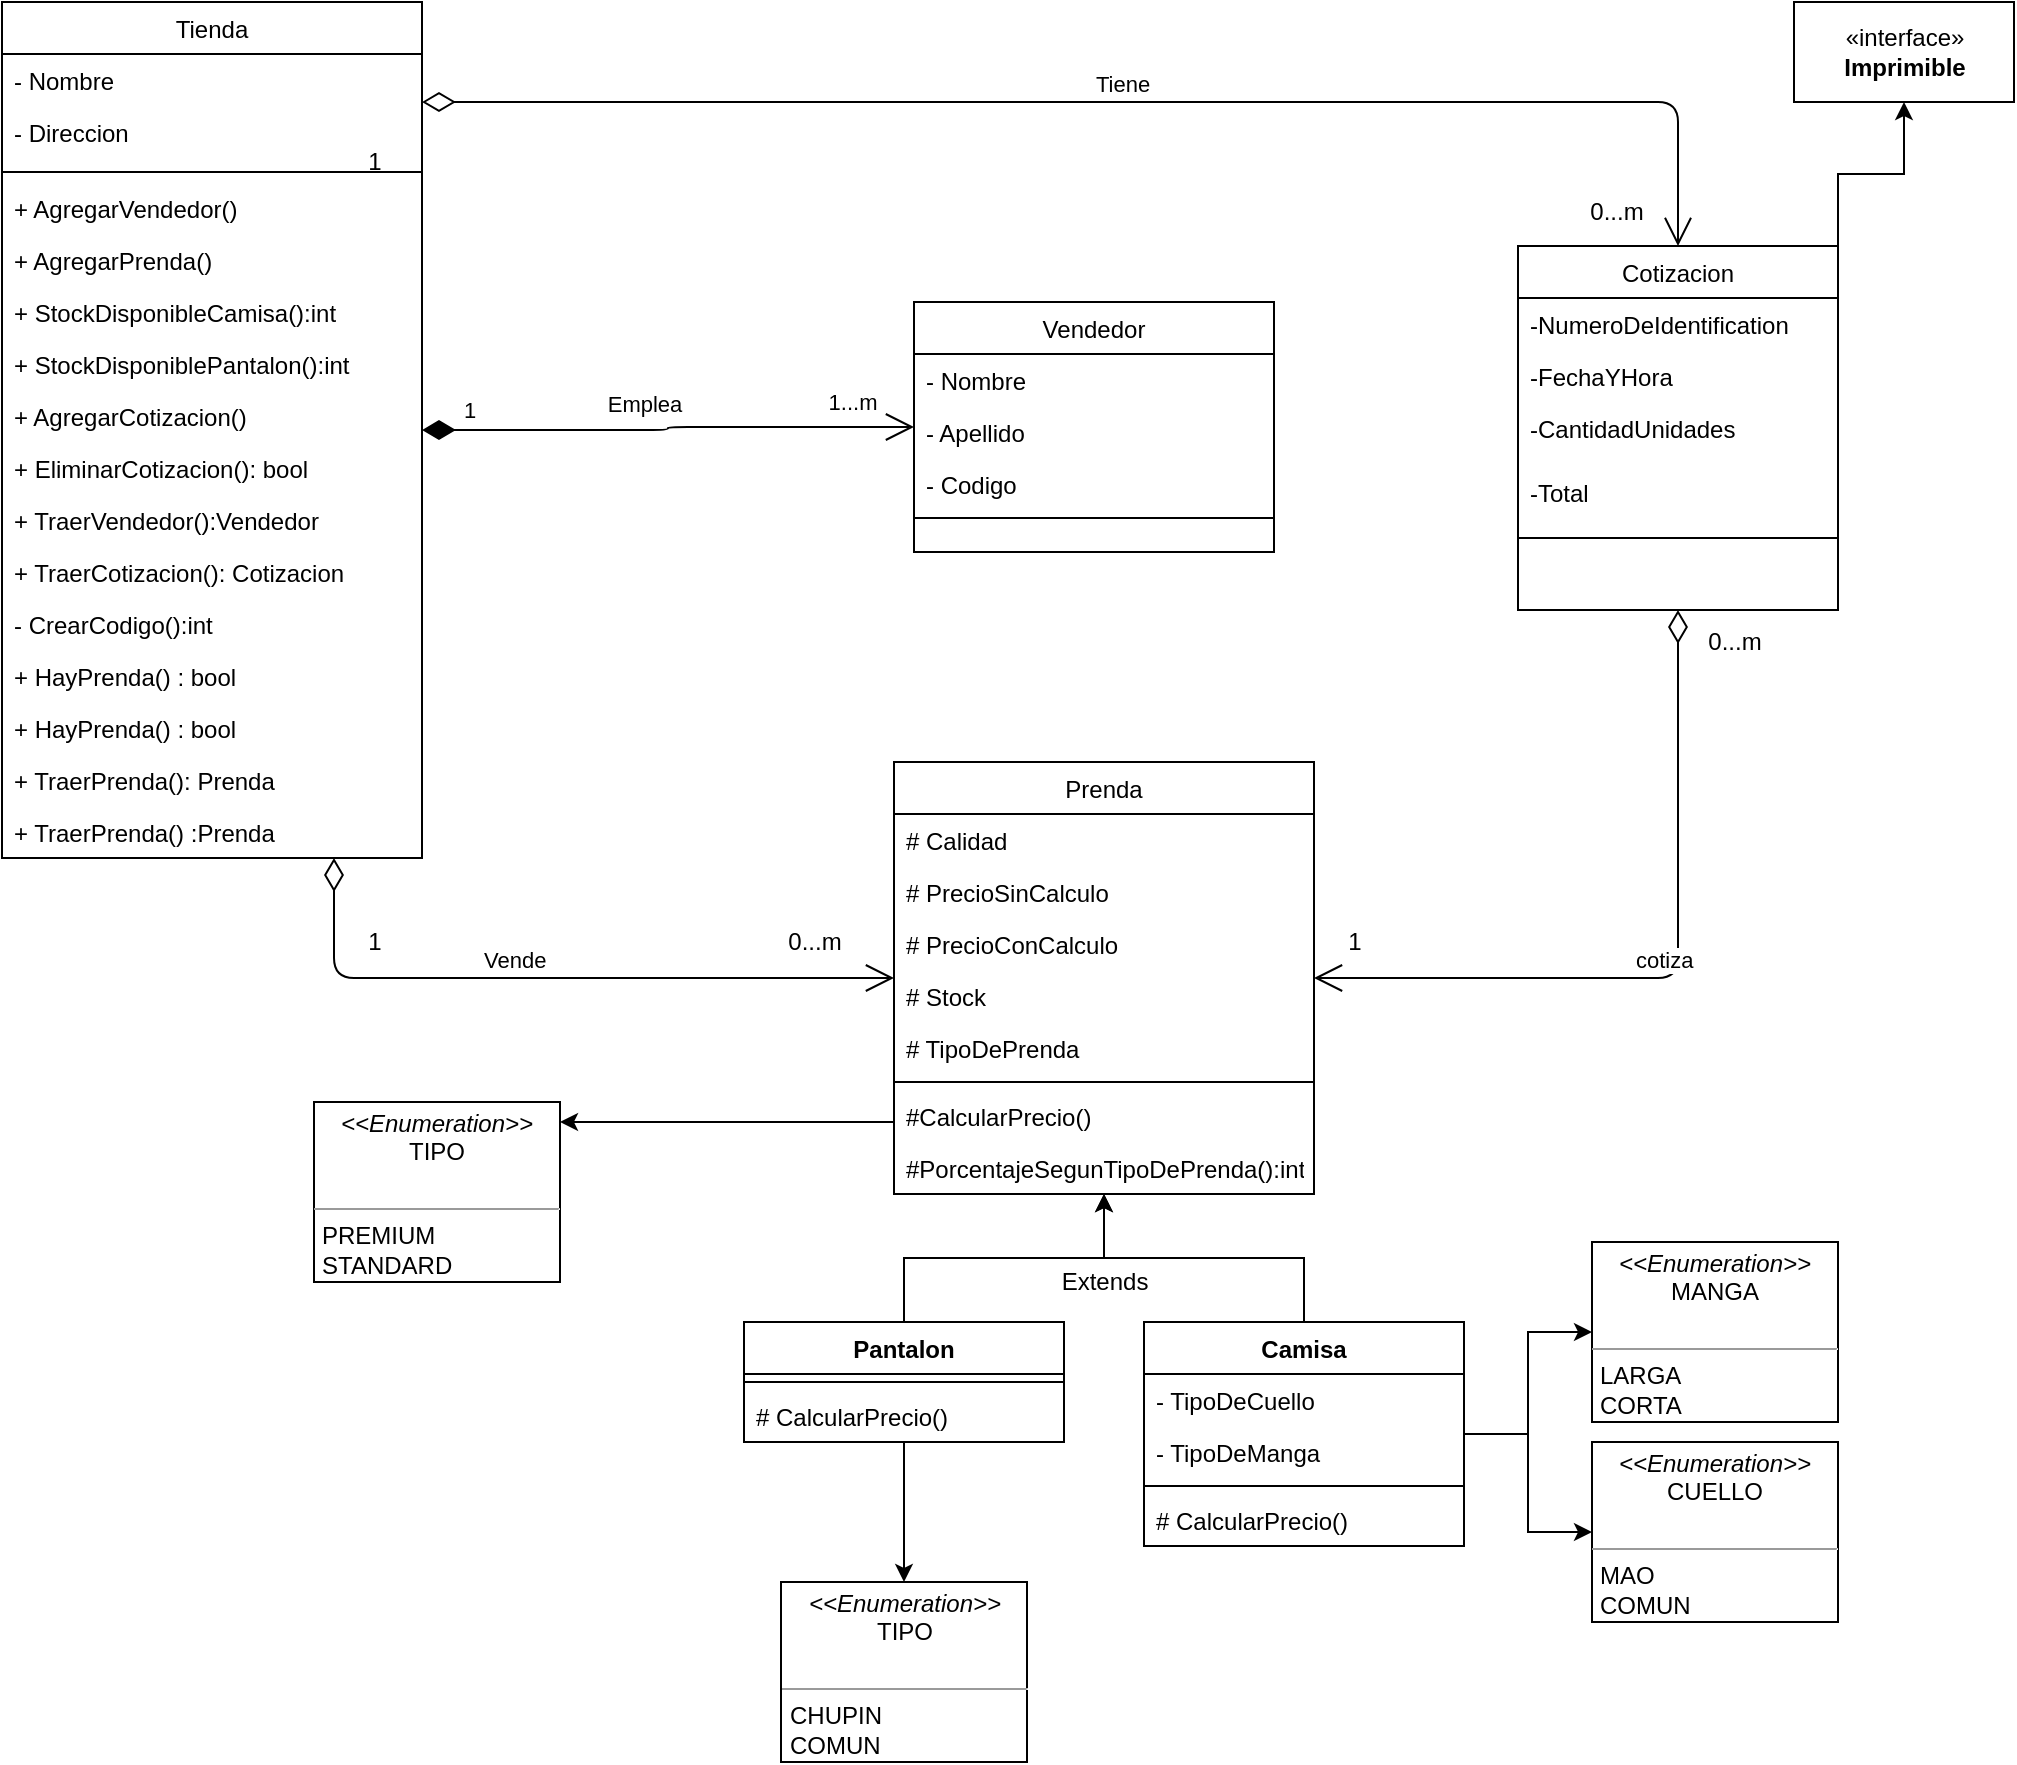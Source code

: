 <mxfile version="14.6.9" type="device"><diagram id="C5RBs43oDa-KdzZeNtuy" name="Page-1"><mxGraphModel dx="1066" dy="1695" grid="1" gridSize="10" guides="1" tooltips="1" connect="1" arrows="1" fold="1" page="1" pageScale="1" pageWidth="827" pageHeight="1169" math="0" shadow="0"><root><mxCell id="WIyWlLk6GJQsqaUBKTNV-0"/><mxCell id="WIyWlLk6GJQsqaUBKTNV-1" parent="WIyWlLk6GJQsqaUBKTNV-0"/><mxCell id="zkfFHV4jXpPFQw0GAbJ--17" value="Vendedor" style="swimlane;fontStyle=0;align=center;verticalAlign=top;childLayout=stackLayout;horizontal=1;startSize=26;horizontalStack=0;resizeParent=1;resizeLast=0;collapsible=1;marginBottom=0;rounded=0;shadow=0;strokeWidth=1;" parent="WIyWlLk6GJQsqaUBKTNV-1" vertex="1"><mxGeometry x="870" y="-140" width="180" height="125" as="geometry"><mxRectangle x="550" y="140" width="160" height="26" as="alternateBounds"/></mxGeometry></mxCell><mxCell id="zkfFHV4jXpPFQw0GAbJ--18" value="- Nombre" style="text;align=left;verticalAlign=top;spacingLeft=4;spacingRight=4;overflow=hidden;rotatable=0;points=[[0,0.5],[1,0.5]];portConstraint=eastwest;" parent="zkfFHV4jXpPFQw0GAbJ--17" vertex="1"><mxGeometry y="26" width="180" height="26" as="geometry"/></mxCell><mxCell id="zkfFHV4jXpPFQw0GAbJ--19" value="- Apellido" style="text;align=left;verticalAlign=top;spacingLeft=4;spacingRight=4;overflow=hidden;rotatable=0;points=[[0,0.5],[1,0.5]];portConstraint=eastwest;rounded=0;shadow=0;html=0;" parent="zkfFHV4jXpPFQw0GAbJ--17" vertex="1"><mxGeometry y="52" width="180" height="26" as="geometry"/></mxCell><mxCell id="zkfFHV4jXpPFQw0GAbJ--20" value="- Codigo" style="text;align=left;verticalAlign=top;spacingLeft=4;spacingRight=4;overflow=hidden;rotatable=0;points=[[0,0.5],[1,0.5]];portConstraint=eastwest;rounded=0;shadow=0;html=0;" parent="zkfFHV4jXpPFQw0GAbJ--17" vertex="1"><mxGeometry y="78" width="180" height="26" as="geometry"/></mxCell><mxCell id="zkfFHV4jXpPFQw0GAbJ--23" value="" style="line;html=1;strokeWidth=1;align=left;verticalAlign=middle;spacingTop=-1;spacingLeft=3;spacingRight=3;rotatable=0;labelPosition=right;points=[];portConstraint=eastwest;" parent="zkfFHV4jXpPFQw0GAbJ--17" vertex="1"><mxGeometry y="104" width="180" height="8" as="geometry"/></mxCell><mxCell id="b14-9CrUxEhq417POcLD-93" style="edgeStyle=orthogonalEdgeStyle;rounded=0;orthogonalLoop=1;jettySize=auto;html=1;exitX=1;exitY=0;exitDx=0;exitDy=0;" edge="1" parent="WIyWlLk6GJQsqaUBKTNV-1" source="b14-9CrUxEhq417POcLD-1" target="b14-9CrUxEhq417POcLD-92"><mxGeometry relative="1" as="geometry"/></mxCell><mxCell id="b14-9CrUxEhq417POcLD-1" value="Cotizacion" style="swimlane;fontStyle=0;align=center;verticalAlign=top;childLayout=stackLayout;horizontal=1;startSize=26;horizontalStack=0;resizeParent=1;resizeLast=0;collapsible=1;marginBottom=0;rounded=0;shadow=0;strokeWidth=1;" vertex="1" parent="WIyWlLk6GJQsqaUBKTNV-1"><mxGeometry x="1172" y="-168" width="160" height="182" as="geometry"><mxRectangle x="550" y="140" width="160" height="26" as="alternateBounds"/></mxGeometry></mxCell><mxCell id="b14-9CrUxEhq417POcLD-2" value="-NumeroDeIdentification" style="text;align=left;verticalAlign=top;spacingLeft=4;spacingRight=4;overflow=hidden;rotatable=0;points=[[0,0.5],[1,0.5]];portConstraint=eastwest;" vertex="1" parent="b14-9CrUxEhq417POcLD-1"><mxGeometry y="26" width="160" height="26" as="geometry"/></mxCell><mxCell id="b14-9CrUxEhq417POcLD-3" value="-FechaYHora" style="text;align=left;verticalAlign=top;spacingLeft=4;spacingRight=4;overflow=hidden;rotatable=0;points=[[0,0.5],[1,0.5]];portConstraint=eastwest;rounded=0;shadow=0;html=0;" vertex="1" parent="b14-9CrUxEhq417POcLD-1"><mxGeometry y="52" width="160" height="26" as="geometry"/></mxCell><mxCell id="b14-9CrUxEhq417POcLD-9" value="-CantidadUnidades" style="text;align=left;verticalAlign=top;spacingLeft=4;spacingRight=4;overflow=hidden;rotatable=0;points=[[0,0.5],[1,0.5]];portConstraint=eastwest;rounded=0;shadow=0;html=0;" vertex="1" parent="b14-9CrUxEhq417POcLD-1"><mxGeometry y="78" width="160" height="32" as="geometry"/></mxCell><mxCell id="b14-9CrUxEhq417POcLD-10" value="-Total" style="text;align=left;verticalAlign=top;spacingLeft=4;spacingRight=4;overflow=hidden;rotatable=0;points=[[0,0.5],[1,0.5]];portConstraint=eastwest;rounded=0;shadow=0;html=0;" vertex="1" parent="b14-9CrUxEhq417POcLD-1"><mxGeometry y="110" width="160" height="32" as="geometry"/></mxCell><mxCell id="b14-9CrUxEhq417POcLD-5" value="" style="line;html=1;strokeWidth=1;align=left;verticalAlign=middle;spacingTop=-1;spacingLeft=3;spacingRight=3;rotatable=0;labelPosition=right;points=[];portConstraint=eastwest;" vertex="1" parent="b14-9CrUxEhq417POcLD-1"><mxGeometry y="142" width="160" height="8" as="geometry"/></mxCell><mxCell id="b14-9CrUxEhq417POcLD-14" value="Tienda" style="swimlane;fontStyle=0;align=center;verticalAlign=top;childLayout=stackLayout;horizontal=1;startSize=26;horizontalStack=0;resizeParent=1;resizeLast=0;collapsible=1;marginBottom=0;rounded=0;shadow=0;strokeWidth=1;" vertex="1" parent="WIyWlLk6GJQsqaUBKTNV-1"><mxGeometry x="414" y="-290" width="210" height="428" as="geometry"><mxRectangle x="550" y="140" width="160" height="26" as="alternateBounds"/></mxGeometry></mxCell><mxCell id="b14-9CrUxEhq417POcLD-15" value="- Nombre" style="text;align=left;verticalAlign=top;spacingLeft=4;spacingRight=4;overflow=hidden;rotatable=0;points=[[0,0.5],[1,0.5]];portConstraint=eastwest;" vertex="1" parent="b14-9CrUxEhq417POcLD-14"><mxGeometry y="26" width="210" height="26" as="geometry"/></mxCell><mxCell id="b14-9CrUxEhq417POcLD-16" value="- Direccion" style="text;align=left;verticalAlign=top;spacingLeft=4;spacingRight=4;overflow=hidden;rotatable=0;points=[[0,0.5],[1,0.5]];portConstraint=eastwest;rounded=0;shadow=0;html=0;" vertex="1" parent="b14-9CrUxEhq417POcLD-14"><mxGeometry y="52" width="210" height="28" as="geometry"/></mxCell><mxCell id="b14-9CrUxEhq417POcLD-18" value="" style="line;html=1;strokeWidth=1;align=left;verticalAlign=middle;spacingTop=-1;spacingLeft=3;spacingRight=3;rotatable=0;labelPosition=right;points=[];portConstraint=eastwest;" vertex="1" parent="b14-9CrUxEhq417POcLD-14"><mxGeometry y="80" width="210" height="10" as="geometry"/></mxCell><mxCell id="b14-9CrUxEhq417POcLD-32" value="+ AgregarVendedor()" style="text;align=left;verticalAlign=top;spacingLeft=4;spacingRight=4;overflow=hidden;rotatable=0;points=[[0,0.5],[1,0.5]];portConstraint=eastwest;rounded=0;shadow=0;html=0;" vertex="1" parent="b14-9CrUxEhq417POcLD-14"><mxGeometry y="90" width="210" height="26" as="geometry"/></mxCell><mxCell id="b14-9CrUxEhq417POcLD-34" value="+ AgregarPrenda()" style="text;align=left;verticalAlign=top;spacingLeft=4;spacingRight=4;overflow=hidden;rotatable=0;points=[[0,0.5],[1,0.5]];portConstraint=eastwest;rounded=0;shadow=0;html=0;" vertex="1" parent="b14-9CrUxEhq417POcLD-14"><mxGeometry y="116" width="210" height="26" as="geometry"/></mxCell><mxCell id="b14-9CrUxEhq417POcLD-35" value="+ StockDisponibleCamisa():int" style="text;align=left;verticalAlign=top;spacingLeft=4;spacingRight=4;overflow=hidden;rotatable=0;points=[[0,0.5],[1,0.5]];portConstraint=eastwest;rounded=0;shadow=0;html=0;" vertex="1" parent="b14-9CrUxEhq417POcLD-14"><mxGeometry y="142" width="210" height="26" as="geometry"/></mxCell><mxCell id="b14-9CrUxEhq417POcLD-102" value="+ StockDisponiblePantalon():int" style="text;align=left;verticalAlign=top;spacingLeft=4;spacingRight=4;overflow=hidden;rotatable=0;points=[[0,0.5],[1,0.5]];portConstraint=eastwest;rounded=0;shadow=0;html=0;" vertex="1" parent="b14-9CrUxEhq417POcLD-14"><mxGeometry y="168" width="210" height="26" as="geometry"/></mxCell><mxCell id="b14-9CrUxEhq417POcLD-103" value="+ AgregarCotizacion()" style="text;align=left;verticalAlign=top;spacingLeft=4;spacingRight=4;overflow=hidden;rotatable=0;points=[[0,0.5],[1,0.5]];portConstraint=eastwest;rounded=0;shadow=0;html=0;" vertex="1" parent="b14-9CrUxEhq417POcLD-14"><mxGeometry y="194" width="210" height="26" as="geometry"/></mxCell><mxCell id="b14-9CrUxEhq417POcLD-104" value="+ EliminarCotizacion(): bool" style="text;align=left;verticalAlign=top;spacingLeft=4;spacingRight=4;overflow=hidden;rotatable=0;points=[[0,0.5],[1,0.5]];portConstraint=eastwest;rounded=0;shadow=0;html=0;" vertex="1" parent="b14-9CrUxEhq417POcLD-14"><mxGeometry y="220" width="210" height="26" as="geometry"/></mxCell><mxCell id="b14-9CrUxEhq417POcLD-105" value="+ TraerVendedor():Vendedor" style="text;align=left;verticalAlign=top;spacingLeft=4;spacingRight=4;overflow=hidden;rotatable=0;points=[[0,0.5],[1,0.5]];portConstraint=eastwest;rounded=0;shadow=0;html=0;" vertex="1" parent="b14-9CrUxEhq417POcLD-14"><mxGeometry y="246" width="210" height="26" as="geometry"/></mxCell><mxCell id="b14-9CrUxEhq417POcLD-106" value="+ TraerCotizacion(): Cotizacion" style="text;align=left;verticalAlign=top;spacingLeft=4;spacingRight=4;overflow=hidden;rotatable=0;points=[[0,0.5],[1,0.5]];portConstraint=eastwest;rounded=0;shadow=0;html=0;" vertex="1" parent="b14-9CrUxEhq417POcLD-14"><mxGeometry y="272" width="210" height="26" as="geometry"/></mxCell><mxCell id="b14-9CrUxEhq417POcLD-83" value="- CrearCodigo():int" style="text;align=left;verticalAlign=top;spacingLeft=4;spacingRight=4;overflow=hidden;rotatable=0;points=[[0,0.5],[1,0.5]];portConstraint=eastwest;rounded=0;shadow=0;html=0;" vertex="1" parent="b14-9CrUxEhq417POcLD-14"><mxGeometry y="298" width="210" height="26" as="geometry"/></mxCell><mxCell id="b14-9CrUxEhq417POcLD-119" value="+ HayPrenda() : bool" style="text;align=left;verticalAlign=top;spacingLeft=4;spacingRight=4;overflow=hidden;rotatable=0;points=[[0,0.5],[1,0.5]];portConstraint=eastwest;rounded=0;shadow=0;html=0;" vertex="1" parent="b14-9CrUxEhq417POcLD-14"><mxGeometry y="324" width="210" height="26" as="geometry"/></mxCell><mxCell id="b14-9CrUxEhq417POcLD-116" value="+ HayPrenda() : bool" style="text;align=left;verticalAlign=top;spacingLeft=4;spacingRight=4;overflow=hidden;rotatable=0;points=[[0,0.5],[1,0.5]];portConstraint=eastwest;rounded=0;shadow=0;html=0;" vertex="1" parent="b14-9CrUxEhq417POcLD-14"><mxGeometry y="350" width="210" height="26" as="geometry"/></mxCell><mxCell id="b14-9CrUxEhq417POcLD-112" value="+ TraerPrenda(): Prenda" style="text;align=left;verticalAlign=top;spacingLeft=4;spacingRight=4;overflow=hidden;rotatable=0;points=[[0,0.5],[1,0.5]];portConstraint=eastwest;rounded=0;shadow=0;html=0;" vertex="1" parent="b14-9CrUxEhq417POcLD-14"><mxGeometry y="376" width="210" height="26" as="geometry"/></mxCell><mxCell id="b14-9CrUxEhq417POcLD-107" value="+ TraerPrenda() :Prenda" style="text;align=left;verticalAlign=top;spacingLeft=4;spacingRight=4;overflow=hidden;rotatable=0;points=[[0,0.5],[1,0.5]];portConstraint=eastwest;rounded=0;shadow=0;html=0;" vertex="1" parent="b14-9CrUxEhq417POcLD-14"><mxGeometry y="402" width="210" height="26" as="geometry"/></mxCell><mxCell id="b14-9CrUxEhq417POcLD-20" value="1" style="endArrow=open;html=1;endSize=12;startArrow=diamondThin;startSize=14;startFill=1;edgeStyle=orthogonalEdgeStyle;align=left;verticalAlign=bottom;" edge="1" parent="WIyWlLk6GJQsqaUBKTNV-1" source="b14-9CrUxEhq417POcLD-14" target="zkfFHV4jXpPFQw0GAbJ--17"><mxGeometry x="-0.847" y="1" relative="1" as="geometry"><mxPoint x="780" y="10" as="sourcePoint"/><mxPoint x="790" y="20" as="targetPoint"/><mxPoint as="offset"/></mxGeometry></mxCell><mxCell id="b14-9CrUxEhq417POcLD-21" value="1...m" style="edgeLabel;html=1;align=center;verticalAlign=middle;resizable=0;points=[];" vertex="1" connectable="0" parent="b14-9CrUxEhq417POcLD-20"><mxGeometry x="0.814" y="-1" relative="1" as="geometry"><mxPoint x="-8" y="-14" as="offset"/></mxGeometry></mxCell><mxCell id="b14-9CrUxEhq417POcLD-22" value="Emplea" style="edgeLabel;html=1;align=center;verticalAlign=middle;resizable=0;points=[];" vertex="1" connectable="0" parent="b14-9CrUxEhq417POcLD-20"><mxGeometry x="-0.236" y="2" relative="1" as="geometry"><mxPoint x="16" y="-11" as="offset"/></mxGeometry></mxCell><mxCell id="b14-9CrUxEhq417POcLD-101" style="edgeStyle=orthogonalEdgeStyle;rounded=0;orthogonalLoop=1;jettySize=auto;html=1;" edge="1" parent="WIyWlLk6GJQsqaUBKTNV-1" source="b14-9CrUxEhq417POcLD-23" target="b14-9CrUxEhq417POcLD-100"><mxGeometry relative="1" as="geometry"><Array as="points"><mxPoint x="780" y="270"/><mxPoint x="780" y="270"/></Array></mxGeometry></mxCell><mxCell id="b14-9CrUxEhq417POcLD-23" value="Prenda" style="swimlane;fontStyle=0;align=center;verticalAlign=top;childLayout=stackLayout;horizontal=1;startSize=26;horizontalStack=0;resizeParent=1;resizeLast=0;collapsible=1;marginBottom=0;rounded=0;shadow=0;strokeWidth=1;" vertex="1" parent="WIyWlLk6GJQsqaUBKTNV-1"><mxGeometry x="860" y="90" width="210" height="216" as="geometry"><mxRectangle x="550" y="140" width="160" height="26" as="alternateBounds"/></mxGeometry></mxCell><mxCell id="b14-9CrUxEhq417POcLD-24" value="# Calidad" style="text;align=left;verticalAlign=top;spacingLeft=4;spacingRight=4;overflow=hidden;rotatable=0;points=[[0,0.5],[1,0.5]];portConstraint=eastwest;" vertex="1" parent="b14-9CrUxEhq417POcLD-23"><mxGeometry y="26" width="210" height="26" as="geometry"/></mxCell><mxCell id="b14-9CrUxEhq417POcLD-25" value="# PrecioSinCalculo" style="text;align=left;verticalAlign=top;spacingLeft=4;spacingRight=4;overflow=hidden;rotatable=0;points=[[0,0.5],[1,0.5]];portConstraint=eastwest;rounded=0;shadow=0;html=0;" vertex="1" parent="b14-9CrUxEhq417POcLD-23"><mxGeometry y="52" width="210" height="26" as="geometry"/></mxCell><mxCell id="b14-9CrUxEhq417POcLD-28" value="# PrecioConCalculo" style="text;align=left;verticalAlign=top;spacingLeft=4;spacingRight=4;overflow=hidden;rotatable=0;points=[[0,0.5],[1,0.5]];portConstraint=eastwest;rounded=0;shadow=0;html=0;" vertex="1" parent="b14-9CrUxEhq417POcLD-23"><mxGeometry y="78" width="210" height="26" as="geometry"/></mxCell><mxCell id="b14-9CrUxEhq417POcLD-80" value="# Stock" style="text;align=left;verticalAlign=top;spacingLeft=4;spacingRight=4;overflow=hidden;rotatable=0;points=[[0,0.5],[1,0.5]];portConstraint=eastwest;rounded=0;shadow=0;html=0;" vertex="1" parent="b14-9CrUxEhq417POcLD-23"><mxGeometry y="104" width="210" height="26" as="geometry"/></mxCell><mxCell id="b14-9CrUxEhq417POcLD-81" value="# TipoDePrenda" style="text;align=left;verticalAlign=top;spacingLeft=4;spacingRight=4;overflow=hidden;rotatable=0;points=[[0,0.5],[1,0.5]];portConstraint=eastwest;rounded=0;shadow=0;html=0;" vertex="1" parent="b14-9CrUxEhq417POcLD-23"><mxGeometry y="130" width="210" height="26" as="geometry"/></mxCell><mxCell id="b14-9CrUxEhq417POcLD-26" value="" style="line;html=1;strokeWidth=1;align=left;verticalAlign=middle;spacingTop=-1;spacingLeft=3;spacingRight=3;rotatable=0;labelPosition=right;points=[];portConstraint=eastwest;" vertex="1" parent="b14-9CrUxEhq417POcLD-23"><mxGeometry y="156" width="210" height="8" as="geometry"/></mxCell><mxCell id="b14-9CrUxEhq417POcLD-79" value="#CalcularPrecio()" style="text;align=left;verticalAlign=top;spacingLeft=4;spacingRight=4;overflow=hidden;rotatable=0;points=[[0,0.5],[1,0.5]];portConstraint=eastwest;rounded=0;shadow=0;html=0;" vertex="1" parent="b14-9CrUxEhq417POcLD-23"><mxGeometry y="164" width="210" height="26" as="geometry"/></mxCell><mxCell id="b14-9CrUxEhq417POcLD-82" value="#PorcentajeSegunTipoDePrenda():int" style="text;align=left;verticalAlign=top;spacingLeft=4;spacingRight=4;overflow=hidden;rotatable=0;points=[[0,0.5],[1,0.5]];portConstraint=eastwest;rounded=0;shadow=0;html=0;" vertex="1" parent="b14-9CrUxEhq417POcLD-23"><mxGeometry y="190" width="210" height="26" as="geometry"/></mxCell><mxCell id="b14-9CrUxEhq417POcLD-36" value="Vende" style="endArrow=open;html=1;endSize=12;startArrow=diamondThin;startSize=14;startFill=0;edgeStyle=orthogonalEdgeStyle;align=left;verticalAlign=bottom;" edge="1" parent="WIyWlLk6GJQsqaUBKTNV-1" source="b14-9CrUxEhq417POcLD-14" target="b14-9CrUxEhq417POcLD-23"><mxGeometry x="-0.217" relative="1" as="geometry"><mxPoint x="810" y="140" as="sourcePoint"/><mxPoint x="970" y="140" as="targetPoint"/><Array as="points"><mxPoint x="580" y="198"/></Array><mxPoint as="offset"/></mxGeometry></mxCell><mxCell id="b14-9CrUxEhq417POcLD-37" value="1" style="text;html=1;align=center;verticalAlign=middle;resizable=0;points=[];autosize=1;strokeColor=none;" vertex="1" parent="WIyWlLk6GJQsqaUBKTNV-1"><mxGeometry x="590" y="170" width="20" height="20" as="geometry"/></mxCell><mxCell id="b14-9CrUxEhq417POcLD-39" value="0...m" style="text;html=1;align=center;verticalAlign=middle;resizable=0;points=[];autosize=1;strokeColor=none;" vertex="1" parent="WIyWlLk6GJQsqaUBKTNV-1"><mxGeometry x="800" y="170" width="40" height="20" as="geometry"/></mxCell><mxCell id="b14-9CrUxEhq417POcLD-43" value="0...m" style="text;html=1;align=center;verticalAlign=middle;resizable=0;points=[];autosize=1;strokeColor=none;" vertex="1" parent="WIyWlLk6GJQsqaUBKTNV-1"><mxGeometry x="1260" y="20" width="40" height="20" as="geometry"/></mxCell><mxCell id="b14-9CrUxEhq417POcLD-45" value="cotiza" style="endArrow=open;html=1;endSize=12;startArrow=diamondThin;startSize=14;startFill=0;edgeStyle=orthogonalEdgeStyle;align=left;verticalAlign=bottom;" edge="1" parent="WIyWlLk6GJQsqaUBKTNV-1" source="b14-9CrUxEhq417POcLD-1" target="b14-9CrUxEhq417POcLD-23"><mxGeometry x="0.13" relative="1" as="geometry"><mxPoint x="1030" y="-67" as="sourcePoint"/><mxPoint x="1150" y="80" as="targetPoint"/><Array as="points"><mxPoint x="1252" y="198"/></Array><mxPoint as="offset"/></mxGeometry></mxCell><mxCell id="b14-9CrUxEhq417POcLD-46" value="1" style="text;html=1;align=center;verticalAlign=middle;resizable=0;points=[];autosize=1;strokeColor=none;" vertex="1" parent="WIyWlLk6GJQsqaUBKTNV-1"><mxGeometry x="1080" y="170" width="20" height="20" as="geometry"/></mxCell><mxCell id="b14-9CrUxEhq417POcLD-73" style="edgeStyle=orthogonalEdgeStyle;rounded=0;orthogonalLoop=1;jettySize=auto;html=1;" edge="1" parent="WIyWlLk6GJQsqaUBKTNV-1" source="b14-9CrUxEhq417POcLD-59" target="b14-9CrUxEhq417POcLD-23"><mxGeometry relative="1" as="geometry"/></mxCell><mxCell id="b14-9CrUxEhq417POcLD-59" value="Pantalon" style="swimlane;fontStyle=1;align=center;verticalAlign=top;childLayout=stackLayout;horizontal=1;startSize=26;horizontalStack=0;resizeParent=1;resizeParentMax=0;resizeLast=0;collapsible=1;marginBottom=0;" vertex="1" parent="WIyWlLk6GJQsqaUBKTNV-1"><mxGeometry x="785" y="370" width="160" height="60" as="geometry"/></mxCell><mxCell id="b14-9CrUxEhq417POcLD-61" value="" style="line;strokeWidth=1;fillColor=none;align=left;verticalAlign=middle;spacingTop=-1;spacingLeft=3;spacingRight=3;rotatable=0;labelPosition=right;points=[];portConstraint=eastwest;" vertex="1" parent="b14-9CrUxEhq417POcLD-59"><mxGeometry y="26" width="160" height="8" as="geometry"/></mxCell><mxCell id="b14-9CrUxEhq417POcLD-62" value="# CalcularPrecio()" style="text;strokeColor=none;fillColor=none;align=left;verticalAlign=top;spacingLeft=4;spacingRight=4;overflow=hidden;rotatable=0;points=[[0,0.5],[1,0.5]];portConstraint=eastwest;" vertex="1" parent="b14-9CrUxEhq417POcLD-59"><mxGeometry y="34" width="160" height="26" as="geometry"/></mxCell><mxCell id="b14-9CrUxEhq417POcLD-74" style="edgeStyle=orthogonalEdgeStyle;rounded=0;orthogonalLoop=1;jettySize=auto;html=1;exitX=0.5;exitY=0;exitDx=0;exitDy=0;" edge="1" parent="WIyWlLk6GJQsqaUBKTNV-1" source="b14-9CrUxEhq417POcLD-63" target="b14-9CrUxEhq417POcLD-23"><mxGeometry relative="1" as="geometry"/></mxCell><mxCell id="b14-9CrUxEhq417POcLD-96" style="edgeStyle=orthogonalEdgeStyle;rounded=0;orthogonalLoop=1;jettySize=auto;html=1;" edge="1" parent="WIyWlLk6GJQsqaUBKTNV-1" source="b14-9CrUxEhq417POcLD-63" target="b14-9CrUxEhq417POcLD-95"><mxGeometry relative="1" as="geometry"/></mxCell><mxCell id="b14-9CrUxEhq417POcLD-97" style="edgeStyle=orthogonalEdgeStyle;rounded=0;orthogonalLoop=1;jettySize=auto;html=1;" edge="1" parent="WIyWlLk6GJQsqaUBKTNV-1" source="b14-9CrUxEhq417POcLD-63" target="b14-9CrUxEhq417POcLD-94"><mxGeometry relative="1" as="geometry"/></mxCell><mxCell id="b14-9CrUxEhq417POcLD-63" value="Camisa" style="swimlane;fontStyle=1;align=center;verticalAlign=top;childLayout=stackLayout;horizontal=1;startSize=26;horizontalStack=0;resizeParent=1;resizeParentMax=0;resizeLast=0;collapsible=1;marginBottom=0;" vertex="1" parent="WIyWlLk6GJQsqaUBKTNV-1"><mxGeometry x="985" y="370" width="160" height="112" as="geometry"/></mxCell><mxCell id="b14-9CrUxEhq417POcLD-64" value="- TipoDeCuello" style="text;strokeColor=none;fillColor=none;align=left;verticalAlign=top;spacingLeft=4;spacingRight=4;overflow=hidden;rotatable=0;points=[[0,0.5],[1,0.5]];portConstraint=eastwest;" vertex="1" parent="b14-9CrUxEhq417POcLD-63"><mxGeometry y="26" width="160" height="26" as="geometry"/></mxCell><mxCell id="b14-9CrUxEhq417POcLD-76" value="- TipoDeManga" style="text;strokeColor=none;fillColor=none;align=left;verticalAlign=top;spacingLeft=4;spacingRight=4;overflow=hidden;rotatable=0;points=[[0,0.5],[1,0.5]];portConstraint=eastwest;" vertex="1" parent="b14-9CrUxEhq417POcLD-63"><mxGeometry y="52" width="160" height="26" as="geometry"/></mxCell><mxCell id="b14-9CrUxEhq417POcLD-65" value="" style="line;strokeWidth=1;fillColor=none;align=left;verticalAlign=middle;spacingTop=-1;spacingLeft=3;spacingRight=3;rotatable=0;labelPosition=right;points=[];portConstraint=eastwest;" vertex="1" parent="b14-9CrUxEhq417POcLD-63"><mxGeometry y="78" width="160" height="8" as="geometry"/></mxCell><mxCell id="b14-9CrUxEhq417POcLD-66" value="# CalcularPrecio()" style="text;strokeColor=none;fillColor=none;align=left;verticalAlign=top;spacingLeft=4;spacingRight=4;overflow=hidden;rotatable=0;points=[[0,0.5],[1,0.5]];portConstraint=eastwest;" vertex="1" parent="b14-9CrUxEhq417POcLD-63"><mxGeometry y="86" width="160" height="26" as="geometry"/></mxCell><mxCell id="b14-9CrUxEhq417POcLD-75" value="Extends" style="text;html=1;align=center;verticalAlign=middle;resizable=0;points=[];autosize=1;strokeColor=none;" vertex="1" parent="WIyWlLk6GJQsqaUBKTNV-1"><mxGeometry x="935" y="340" width="60" height="20" as="geometry"/></mxCell><mxCell id="b14-9CrUxEhq417POcLD-87" value="Tiene" style="endArrow=open;html=1;endSize=12;startArrow=diamondThin;startSize=14;startFill=0;edgeStyle=orthogonalEdgeStyle;align=left;verticalAlign=bottom;" edge="1" parent="WIyWlLk6GJQsqaUBKTNV-1" source="b14-9CrUxEhq417POcLD-14" target="b14-9CrUxEhq417POcLD-1"><mxGeometry x="-0.045" relative="1" as="geometry"><mxPoint x="1060" y="-67.0" as="sourcePoint"/><mxPoint x="1182" y="-67.0" as="targetPoint"/><Array as="points"><mxPoint x="585" y="-240"/><mxPoint x="1252" y="-240"/></Array><mxPoint as="offset"/></mxGeometry></mxCell><mxCell id="b14-9CrUxEhq417POcLD-88" value="1" style="text;html=1;align=center;verticalAlign=middle;resizable=0;points=[];autosize=1;strokeColor=none;" vertex="1" parent="WIyWlLk6GJQsqaUBKTNV-1"><mxGeometry x="590" y="-220" width="20" height="20" as="geometry"/></mxCell><mxCell id="b14-9CrUxEhq417POcLD-89" value="0...m" style="text;html=1;align=center;verticalAlign=middle;resizable=0;points=[];autosize=1;strokeColor=none;" vertex="1" parent="WIyWlLk6GJQsqaUBKTNV-1"><mxGeometry x="1201" y="-195" width="40" height="20" as="geometry"/></mxCell><mxCell id="b14-9CrUxEhq417POcLD-92" value="«interface»&lt;br&gt;&lt;b&gt;Imprimible&lt;/b&gt;" style="html=1;" vertex="1" parent="WIyWlLk6GJQsqaUBKTNV-1"><mxGeometry x="1310" y="-290" width="110" height="50" as="geometry"/></mxCell><mxCell id="b14-9CrUxEhq417POcLD-94" value="&lt;p style=&quot;margin: 0px ; margin-top: 4px ; text-align: center&quot;&gt;&lt;i&gt;&amp;lt;&amp;lt;Enumeration&amp;gt;&amp;gt;&lt;/i&gt;&lt;br&gt;MANGA&lt;/p&gt;&lt;br&gt;&lt;hr size=&quot;1&quot;&gt;&lt;p style=&quot;margin: 0px ; margin-left: 4px&quot;&gt;LARGA&lt;/p&gt;&lt;p style=&quot;margin: 0px ; margin-left: 4px&quot;&gt;CORTA&lt;/p&gt;" style="verticalAlign=top;align=left;overflow=fill;fontSize=12;fontFamily=Helvetica;html=1;" vertex="1" parent="WIyWlLk6GJQsqaUBKTNV-1"><mxGeometry x="1209" y="330" width="123" height="90" as="geometry"/></mxCell><mxCell id="b14-9CrUxEhq417POcLD-95" value="&lt;p style=&quot;margin: 0px ; margin-top: 4px ; text-align: center&quot;&gt;&lt;i&gt;&amp;lt;&amp;lt;Enumeration&amp;gt;&amp;gt;&lt;/i&gt;&lt;br&gt;CUELLO&lt;/p&gt;&lt;br&gt;&lt;hr size=&quot;1&quot;&gt;&lt;p style=&quot;margin: 0px ; margin-left: 4px&quot;&gt;MAO&lt;/p&gt;&lt;p style=&quot;margin: 0px ; margin-left: 4px&quot;&gt;COMUN&lt;/p&gt;" style="verticalAlign=top;align=left;overflow=fill;fontSize=12;fontFamily=Helvetica;html=1;" vertex="1" parent="WIyWlLk6GJQsqaUBKTNV-1"><mxGeometry x="1209" y="430" width="123" height="90" as="geometry"/></mxCell><mxCell id="b14-9CrUxEhq417POcLD-98" value="&lt;p style=&quot;margin: 0px ; margin-top: 4px ; text-align: center&quot;&gt;&lt;i&gt;&amp;lt;&amp;lt;Enumeration&amp;gt;&amp;gt;&lt;/i&gt;&lt;br&gt;TIPO&lt;/p&gt;&lt;br&gt;&lt;hr size=&quot;1&quot;&gt;&lt;p style=&quot;margin: 0px ; margin-left: 4px&quot;&gt;CHUPIN&lt;/p&gt;&lt;p style=&quot;margin: 0px ; margin-left: 4px&quot;&gt;COMUN&lt;/p&gt;" style="verticalAlign=top;align=left;overflow=fill;fontSize=12;fontFamily=Helvetica;html=1;" vertex="1" parent="WIyWlLk6GJQsqaUBKTNV-1"><mxGeometry x="803.5" y="500" width="123" height="90" as="geometry"/></mxCell><mxCell id="b14-9CrUxEhq417POcLD-99" style="edgeStyle=orthogonalEdgeStyle;rounded=0;orthogonalLoop=1;jettySize=auto;html=1;" edge="1" parent="WIyWlLk6GJQsqaUBKTNV-1" target="b14-9CrUxEhq417POcLD-98"><mxGeometry relative="1" as="geometry"><mxPoint x="865" y="430" as="sourcePoint"/><Array as="points"><mxPoint x="865" y="450"/><mxPoint x="865" y="450"/></Array></mxGeometry></mxCell><mxCell id="b14-9CrUxEhq417POcLD-100" value="&lt;p style=&quot;margin: 0px ; margin-top: 4px ; text-align: center&quot;&gt;&lt;i&gt;&amp;lt;&amp;lt;Enumeration&amp;gt;&amp;gt;&lt;/i&gt;&lt;br&gt;TIPO&lt;/p&gt;&lt;br&gt;&lt;hr size=&quot;1&quot;&gt;&lt;p style=&quot;margin: 0px ; margin-left: 4px&quot;&gt;PREMIUM&lt;/p&gt;&lt;p style=&quot;margin: 0px ; margin-left: 4px&quot;&gt;STANDARD&lt;/p&gt;" style="verticalAlign=top;align=left;overflow=fill;fontSize=12;fontFamily=Helvetica;html=1;" vertex="1" parent="WIyWlLk6GJQsqaUBKTNV-1"><mxGeometry x="570" y="260" width="123" height="90" as="geometry"/></mxCell></root></mxGraphModel></diagram></mxfile>